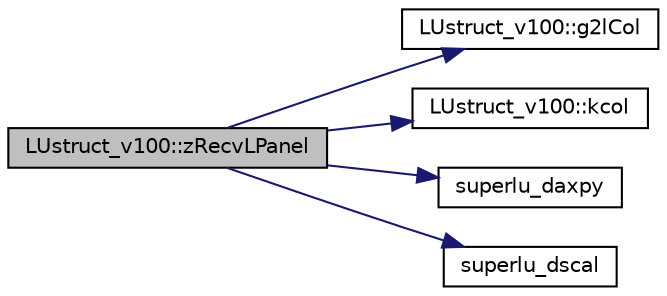 digraph "LUstruct_v100::zRecvLPanel"
{
 // LATEX_PDF_SIZE
  edge [fontname="Helvetica",fontsize="10",labelfontname="Helvetica",labelfontsize="10"];
  node [fontname="Helvetica",fontsize="10",shape=record];
  rankdir="LR";
  Node1 [label="LUstruct_v100::zRecvLPanel",height=0.2,width=0.4,color="black", fillcolor="grey75", style="filled", fontcolor="black",tooltip=" "];
  Node1 -> Node2 [color="midnightblue",fontsize="10",style="solid",fontname="Helvetica"];
  Node2 [label="LUstruct_v100::g2lCol",height=0.2,width=0.4,color="black", fillcolor="white", style="filled",URL="$structLUstruct__v100.html#a993d7187df11e447c03c37c98e0d5c96",tooltip=" "];
  Node1 -> Node3 [color="midnightblue",fontsize="10",style="solid",fontname="Helvetica"];
  Node3 [label="LUstruct_v100::kcol",height=0.2,width=0.4,color="black", fillcolor="white", style="filled",URL="$structLUstruct__v100.html#a27d7dd330db644cbbf62b0cf6cddc3e6",tooltip=" "];
  Node1 -> Node4 [color="midnightblue",fontsize="10",style="solid",fontname="Helvetica"];
  Node4 [label="superlu_daxpy",height=0.2,width=0.4,color="black", fillcolor="white", style="filled",URL="$superlu__ddefs_8h.html#a0f31204db20c3b0253d25bb3be80bcb3",tooltip=" "];
  Node1 -> Node5 [color="midnightblue",fontsize="10",style="solid",fontname="Helvetica"];
  Node5 [label="superlu_dscal",height=0.2,width=0.4,color="black", fillcolor="white", style="filled",URL="$superlu__ddefs_8h.html#abb56ddb90999468f84e5a317b3dcce7a",tooltip=" "];
}
